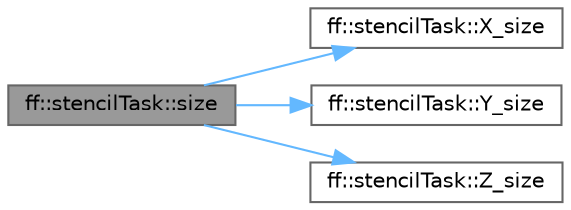 digraph "ff::stencilTask::size"
{
 // LATEX_PDF_SIZE
  bgcolor="transparent";
  edge [fontname=Helvetica,fontsize=10,labelfontname=Helvetica,labelfontsize=10];
  node [fontname=Helvetica,fontsize=10,shape=box,height=0.2,width=0.4];
  rankdir="LR";
  Node1 [id="Node000001",label="ff::stencilTask::size",height=0.2,width=0.4,color="gray40", fillcolor="grey60", style="filled", fontcolor="black",tooltip=" "];
  Node1 -> Node2 [id="edge1_Node000001_Node000002",color="steelblue1",style="solid",tooltip=" "];
  Node2 [id="Node000002",label="ff::stencilTask::X_size",height=0.2,width=0.4,color="grey40", fillcolor="white", style="filled",URL="$classff_1_1stencil_task.html#a560e468873cc136928e00f9fc8a54c89",tooltip=" "];
  Node1 -> Node3 [id="edge2_Node000001_Node000003",color="steelblue1",style="solid",tooltip=" "];
  Node3 [id="Node000003",label="ff::stencilTask::Y_size",height=0.2,width=0.4,color="grey40", fillcolor="white", style="filled",URL="$classff_1_1stencil_task.html#ad0d8f9e8427e0e46c6780c94247743cb",tooltip=" "];
  Node1 -> Node4 [id="edge3_Node000001_Node000004",color="steelblue1",style="solid",tooltip=" "];
  Node4 [id="Node000004",label="ff::stencilTask::Z_size",height=0.2,width=0.4,color="grey40", fillcolor="white", style="filled",URL="$classff_1_1stencil_task.html#aed65e87e8d947442d364850b7efa0469",tooltip=" "];
}
